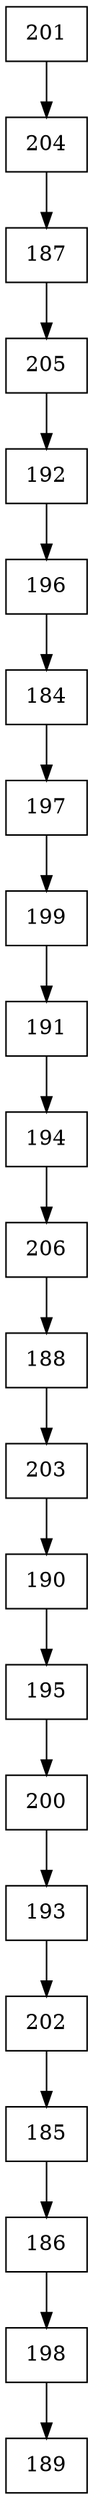 digraph G {
  node [shape=record];
  node0 [label="{201}"];
  node0 -> node1;
  node1 [label="{204}"];
  node1 -> node2;
  node2 [label="{187}"];
  node2 -> node3;
  node3 [label="{205}"];
  node3 -> node4;
  node4 [label="{192}"];
  node4 -> node5;
  node5 [label="{196}"];
  node5 -> node6;
  node6 [label="{184}"];
  node6 -> node7;
  node7 [label="{197}"];
  node7 -> node8;
  node8 [label="{199}"];
  node8 -> node9;
  node9 [label="{191}"];
  node9 -> node10;
  node10 [label="{194}"];
  node10 -> node11;
  node11 [label="{206}"];
  node11 -> node12;
  node12 [label="{188}"];
  node12 -> node13;
  node13 [label="{203}"];
  node13 -> node14;
  node14 [label="{190}"];
  node14 -> node15;
  node15 [label="{195}"];
  node15 -> node16;
  node16 [label="{200}"];
  node16 -> node17;
  node17 [label="{193}"];
  node17 -> node18;
  node18 [label="{202}"];
  node18 -> node19;
  node19 [label="{185}"];
  node19 -> node20;
  node20 [label="{186}"];
  node20 -> node21;
  node21 [label="{198}"];
  node21 -> node22;
  node22 [label="{189}"];
}
